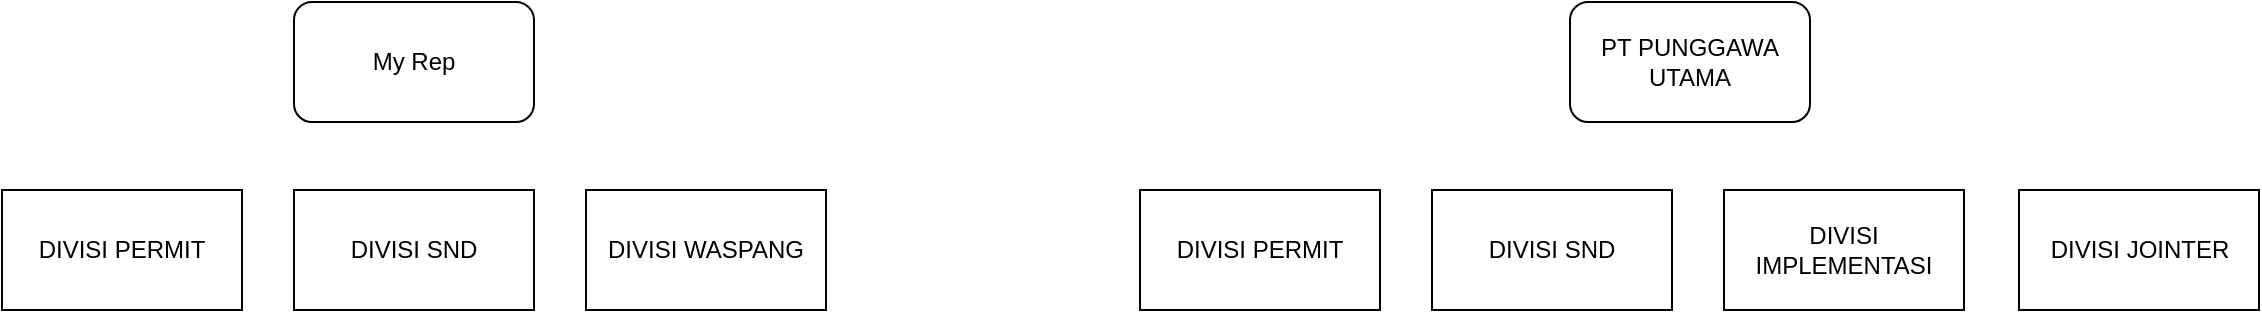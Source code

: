 <mxfile version="20.6.0" type="github">
  <diagram id="zwPZa73-P1lnx8H_J387" name="Halaman-1">
    <mxGraphModel dx="1662" dy="828" grid="0" gridSize="10" guides="1" tooltips="1" connect="1" arrows="1" fold="1" page="1" pageScale="1" pageWidth="4681" pageHeight="3300" math="0" shadow="0">
      <root>
        <mxCell id="0" />
        <mxCell id="1" parent="0" />
        <mxCell id="J3kGW9BiTOBQ8gQxE3yy-1" value="My Rep" style="rounded=1;whiteSpace=wrap;html=1;" vertex="1" parent="1">
          <mxGeometry x="1358" y="1016" width="120" height="60" as="geometry" />
        </mxCell>
        <mxCell id="J3kGW9BiTOBQ8gQxE3yy-2" value="PT PUNGGAWA UTAMA" style="rounded=1;whiteSpace=wrap;html=1;" vertex="1" parent="1">
          <mxGeometry x="1996" y="1016" width="120" height="60" as="geometry" />
        </mxCell>
        <mxCell id="J3kGW9BiTOBQ8gQxE3yy-4" value="DIVISI PERMIT" style="rounded=0;whiteSpace=wrap;html=1;" vertex="1" parent="1">
          <mxGeometry x="1212" y="1110" width="120" height="60" as="geometry" />
        </mxCell>
        <mxCell id="J3kGW9BiTOBQ8gQxE3yy-5" value="DIVISI SND" style="rounded=0;whiteSpace=wrap;html=1;" vertex="1" parent="1">
          <mxGeometry x="1358" y="1110" width="120" height="60" as="geometry" />
        </mxCell>
        <mxCell id="J3kGW9BiTOBQ8gQxE3yy-6" value="DIVISI WASPANG" style="rounded=0;whiteSpace=wrap;html=1;" vertex="1" parent="1">
          <mxGeometry x="1504" y="1110" width="120" height="60" as="geometry" />
        </mxCell>
        <mxCell id="J3kGW9BiTOBQ8gQxE3yy-7" value="DIVISI PERMIT" style="rounded=0;whiteSpace=wrap;html=1;" vertex="1" parent="1">
          <mxGeometry x="1781" y="1110" width="120" height="60" as="geometry" />
        </mxCell>
        <mxCell id="J3kGW9BiTOBQ8gQxE3yy-8" value="DIVISI SND" style="rounded=0;whiteSpace=wrap;html=1;" vertex="1" parent="1">
          <mxGeometry x="1927" y="1110" width="120" height="60" as="geometry" />
        </mxCell>
        <mxCell id="J3kGW9BiTOBQ8gQxE3yy-9" value="DIVISI IMPLEMENTASI" style="rounded=0;whiteSpace=wrap;html=1;" vertex="1" parent="1">
          <mxGeometry x="2073" y="1110" width="120" height="60" as="geometry" />
        </mxCell>
        <mxCell id="J3kGW9BiTOBQ8gQxE3yy-10" value="DIVISI JOINTER" style="rounded=0;whiteSpace=wrap;html=1;" vertex="1" parent="1">
          <mxGeometry x="2220.5" y="1110" width="120" height="60" as="geometry" />
        </mxCell>
      </root>
    </mxGraphModel>
  </diagram>
</mxfile>
